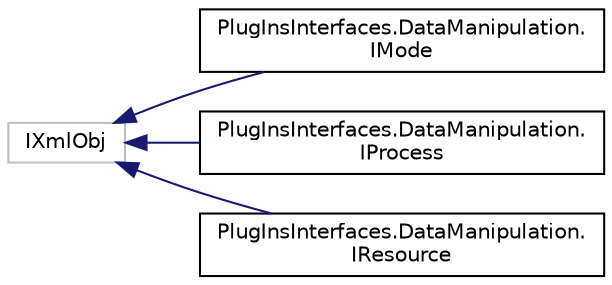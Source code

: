 digraph "Graphical Class Hierarchy"
{
  edge [fontname="Helvetica",fontsize="10",labelfontname="Helvetica",labelfontsize="10"];
  node [fontname="Helvetica",fontsize="10",shape=record];
  rankdir="LR";
  Node1 [label="IXmlObj",height=0.2,width=0.4,color="grey75", fillcolor="white", style="filled"];
  Node1 -> Node2 [dir="back",color="midnightblue",fontsize="10",style="solid",fontname="Helvetica"];
  Node2 [label="PlugInsInterfaces.DataManipulation.\lIMode",height=0.2,width=0.4,color="black", fillcolor="white", style="filled",URL="$interface_plug_ins_interfaces_1_1_data_manipulation_1_1_i_mode.html"];
  Node1 -> Node3 [dir="back",color="midnightblue",fontsize="10",style="solid",fontname="Helvetica"];
  Node3 [label="PlugInsInterfaces.DataManipulation.\lIProcess",height=0.2,width=0.4,color="black", fillcolor="white", style="filled",URL="$interface_plug_ins_interfaces_1_1_data_manipulation_1_1_i_process.html"];
  Node1 -> Node4 [dir="back",color="midnightblue",fontsize="10",style="solid",fontname="Helvetica"];
  Node4 [label="PlugInsInterfaces.DataManipulation.\lIResource",height=0.2,width=0.4,color="black", fillcolor="white", style="filled",URL="$interface_plug_ins_interfaces_1_1_data_manipulation_1_1_i_resource.html"];
}
